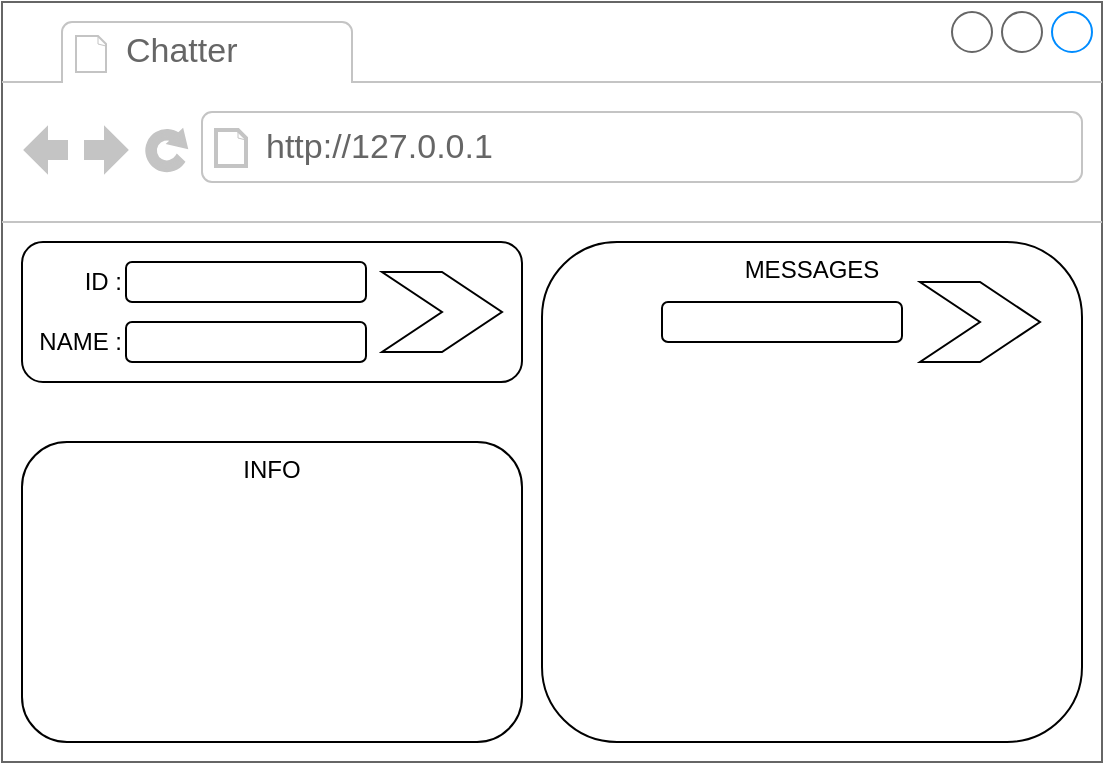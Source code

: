<mxfile version="26.0.16">
  <diagram name="Page-1" id="DXsSCCreZWwKLgG48cfD">
    <mxGraphModel dx="1150" dy="632" grid="1" gridSize="10" guides="1" tooltips="1" connect="1" arrows="1" fold="1" page="1" pageScale="1" pageWidth="827" pageHeight="1169" math="0" shadow="0">
      <root>
        <mxCell id="0" />
        <mxCell id="1" parent="0" />
        <mxCell id="cxxWjaQiU40UtjZCS2K9-1" value="" style="strokeWidth=1;shadow=0;dashed=0;align=center;html=1;shape=mxgraph.mockup.containers.browserWindow;rSize=0;strokeColor=#666666;strokeColor2=#008cff;strokeColor3=#c4c4c4;mainText=,;recursiveResize=0;" parent="1" vertex="1">
          <mxGeometry x="210" y="260" width="550" height="380" as="geometry" />
        </mxCell>
        <mxCell id="cxxWjaQiU40UtjZCS2K9-2" value="Chatter" style="strokeWidth=1;shadow=0;dashed=0;align=center;html=1;shape=mxgraph.mockup.containers.anchor;fontSize=17;fontColor=#666666;align=left;whiteSpace=wrap;" parent="cxxWjaQiU40UtjZCS2K9-1" vertex="1">
          <mxGeometry x="60" y="12" width="110" height="26" as="geometry" />
        </mxCell>
        <mxCell id="cxxWjaQiU40UtjZCS2K9-3" value="http://127.0.0.1" style="strokeWidth=1;shadow=0;dashed=0;align=center;html=1;shape=mxgraph.mockup.containers.anchor;rSize=0;fontSize=17;fontColor=#666666;align=left;" parent="cxxWjaQiU40UtjZCS2K9-1" vertex="1">
          <mxGeometry x="130" y="60" width="250" height="26" as="geometry" />
        </mxCell>
        <mxCell id="cxxWjaQiU40UtjZCS2K9-4" value="" style="rounded=1;whiteSpace=wrap;html=1;" parent="cxxWjaQiU40UtjZCS2K9-1" vertex="1">
          <mxGeometry x="10" y="120" width="250" height="70" as="geometry" />
        </mxCell>
        <mxCell id="cxxWjaQiU40UtjZCS2K9-5" value="MESSAGES" style="rounded=1;whiteSpace=wrap;html=1;verticalAlign=top;" parent="cxxWjaQiU40UtjZCS2K9-1" vertex="1">
          <mxGeometry x="270" y="120" width="270" height="250" as="geometry" />
        </mxCell>
        <mxCell id="cxxWjaQiU40UtjZCS2K9-6" value="ID :" style="rounded=1;whiteSpace=wrap;html=1;labelPosition=left;verticalLabelPosition=middle;align=right;verticalAlign=middle;" parent="cxxWjaQiU40UtjZCS2K9-1" vertex="1">
          <mxGeometry x="62" y="130" width="120" height="20" as="geometry" />
        </mxCell>
        <mxCell id="cxxWjaQiU40UtjZCS2K9-7" value="NAME :" style="rounded=1;whiteSpace=wrap;html=1;labelPosition=left;verticalLabelPosition=middle;align=right;verticalAlign=middle;" parent="cxxWjaQiU40UtjZCS2K9-1" vertex="1">
          <mxGeometry x="62" y="160" width="120" height="20" as="geometry" />
        </mxCell>
        <mxCell id="cxxWjaQiU40UtjZCS2K9-15" value="INFO" style="rounded=1;whiteSpace=wrap;html=1;verticalAlign=top;" parent="cxxWjaQiU40UtjZCS2K9-1" vertex="1">
          <mxGeometry x="10" y="220" width="250" height="150" as="geometry" />
        </mxCell>
        <mxCell id="cxxWjaQiU40UtjZCS2K9-16" value="" style="html=1;shadow=0;dashed=0;align=center;verticalAlign=middle;shape=mxgraph.arrows2.arrow;dy=0;dx=30;notch=30;" parent="cxxWjaQiU40UtjZCS2K9-1" vertex="1">
          <mxGeometry x="190" y="135" width="60" height="40" as="geometry" />
        </mxCell>
        <mxCell id="kqdidh8Wd0Tan8bugr_G-6" value="" style="rounded=1;whiteSpace=wrap;html=1;labelPosition=left;verticalLabelPosition=middle;align=right;verticalAlign=middle;" vertex="1" parent="cxxWjaQiU40UtjZCS2K9-1">
          <mxGeometry x="330" y="150" width="120" height="20" as="geometry" />
        </mxCell>
        <mxCell id="kqdidh8Wd0Tan8bugr_G-8" value="" style="html=1;shadow=0;dashed=0;align=center;verticalAlign=middle;shape=mxgraph.arrows2.arrow;dy=0;dx=30;notch=30;" vertex="1" parent="cxxWjaQiU40UtjZCS2K9-1">
          <mxGeometry x="459" y="140" width="60" height="40" as="geometry" />
        </mxCell>
      </root>
    </mxGraphModel>
  </diagram>
</mxfile>
